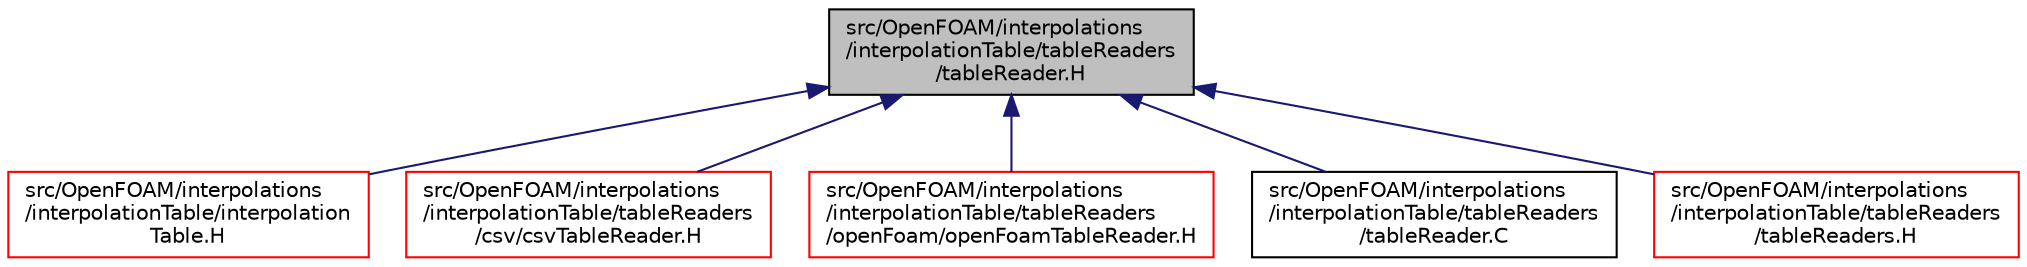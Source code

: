 digraph "src/OpenFOAM/interpolations/interpolationTable/tableReaders/tableReader.H"
{
  bgcolor="transparent";
  edge [fontname="Helvetica",fontsize="10",labelfontname="Helvetica",labelfontsize="10"];
  node [fontname="Helvetica",fontsize="10",shape=record];
  Node1 [label="src/OpenFOAM/interpolations\l/interpolationTable/tableReaders\l/tableReader.H",height=0.2,width=0.4,color="black", fillcolor="grey75", style="filled" fontcolor="black"];
  Node1 -> Node2 [dir="back",color="midnightblue",fontsize="10",style="solid",fontname="Helvetica"];
  Node2 [label="src/OpenFOAM/interpolations\l/interpolationTable/interpolation\lTable.H",height=0.2,width=0.4,color="red",URL="$interpolationTable_8H.html"];
  Node1 -> Node3 [dir="back",color="midnightblue",fontsize="10",style="solid",fontname="Helvetica"];
  Node3 [label="src/OpenFOAM/interpolations\l/interpolationTable/tableReaders\l/csv/csvTableReader.H",height=0.2,width=0.4,color="red",URL="$csvTableReader_8H.html"];
  Node1 -> Node4 [dir="back",color="midnightblue",fontsize="10",style="solid",fontname="Helvetica"];
  Node4 [label="src/OpenFOAM/interpolations\l/interpolationTable/tableReaders\l/openFoam/openFoamTableReader.H",height=0.2,width=0.4,color="red",URL="$openFoamTableReader_8H.html"];
  Node1 -> Node5 [dir="back",color="midnightblue",fontsize="10",style="solid",fontname="Helvetica"];
  Node5 [label="src/OpenFOAM/interpolations\l/interpolationTable/tableReaders\l/tableReader.C",height=0.2,width=0.4,color="black",URL="$tableReader_8C.html"];
  Node1 -> Node6 [dir="back",color="midnightblue",fontsize="10",style="solid",fontname="Helvetica"];
  Node6 [label="src/OpenFOAM/interpolations\l/interpolationTable/tableReaders\l/tableReaders.H",height=0.2,width=0.4,color="red",URL="$tableReaders_8H.html"];
}
